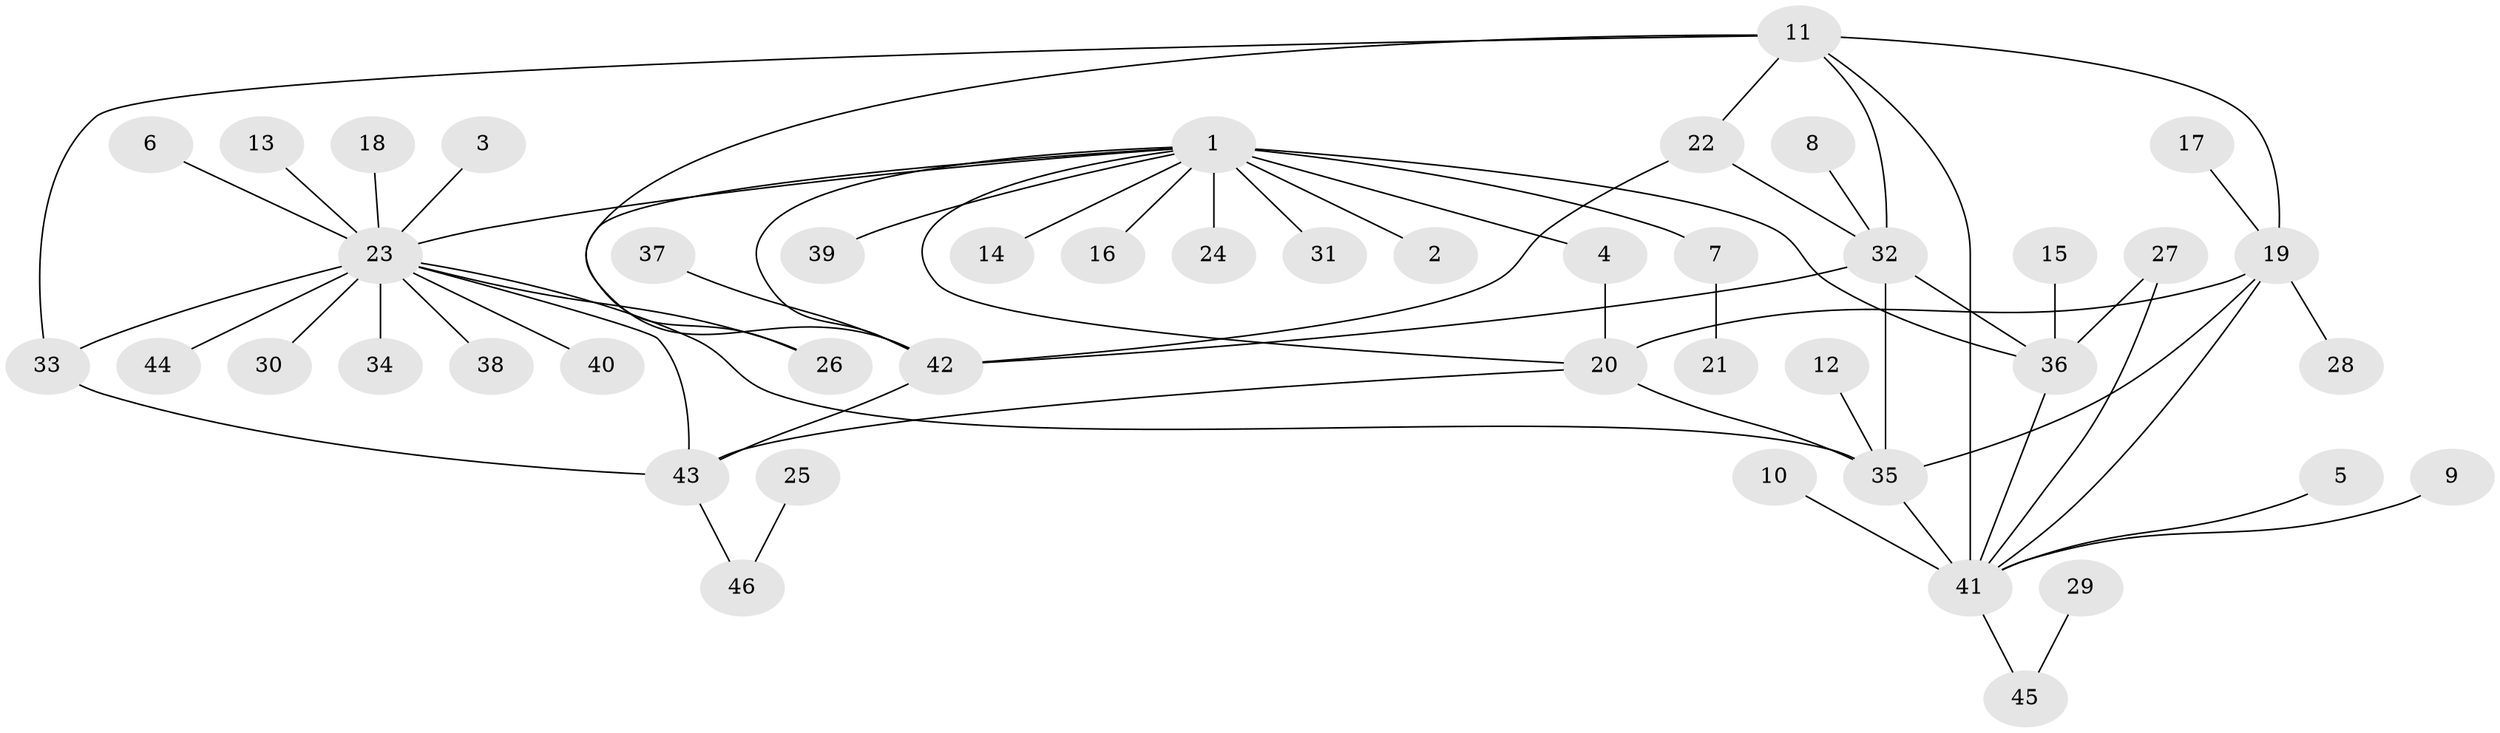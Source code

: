 // original degree distribution, {7: 0.043478260869565216, 4: 0.06521739130434782, 12: 0.010869565217391304, 5: 0.03260869565217391, 14: 0.010869565217391304, 8: 0.021739130434782608, 9: 0.021739130434782608, 6: 0.021739130434782608, 1: 0.4891304347826087, 2: 0.2391304347826087, 3: 0.043478260869565216}
// Generated by graph-tools (version 1.1) at 2025/50/03/09/25 03:50:41]
// undirected, 46 vertices, 63 edges
graph export_dot {
graph [start="1"]
  node [color=gray90,style=filled];
  1;
  2;
  3;
  4;
  5;
  6;
  7;
  8;
  9;
  10;
  11;
  12;
  13;
  14;
  15;
  16;
  17;
  18;
  19;
  20;
  21;
  22;
  23;
  24;
  25;
  26;
  27;
  28;
  29;
  30;
  31;
  32;
  33;
  34;
  35;
  36;
  37;
  38;
  39;
  40;
  41;
  42;
  43;
  44;
  45;
  46;
  1 -- 2 [weight=1.0];
  1 -- 4 [weight=1.0];
  1 -- 7 [weight=1.0];
  1 -- 14 [weight=1.0];
  1 -- 16 [weight=1.0];
  1 -- 20 [weight=1.0];
  1 -- 23 [weight=1.0];
  1 -- 24 [weight=1.0];
  1 -- 26 [weight=1.0];
  1 -- 31 [weight=1.0];
  1 -- 36 [weight=3.0];
  1 -- 39 [weight=1.0];
  1 -- 42 [weight=1.0];
  3 -- 23 [weight=1.0];
  4 -- 20 [weight=1.0];
  5 -- 41 [weight=1.0];
  6 -- 23 [weight=1.0];
  7 -- 21 [weight=1.0];
  8 -- 32 [weight=1.0];
  9 -- 41 [weight=1.0];
  10 -- 41 [weight=1.0];
  11 -- 19 [weight=1.0];
  11 -- 22 [weight=1.0];
  11 -- 32 [weight=1.0];
  11 -- 33 [weight=1.0];
  11 -- 41 [weight=1.0];
  11 -- 42 [weight=1.0];
  12 -- 35 [weight=1.0];
  13 -- 23 [weight=1.0];
  15 -- 36 [weight=1.0];
  17 -- 19 [weight=1.0];
  18 -- 23 [weight=1.0];
  19 -- 20 [weight=2.0];
  19 -- 28 [weight=1.0];
  19 -- 35 [weight=1.0];
  19 -- 41 [weight=1.0];
  20 -- 35 [weight=2.0];
  20 -- 43 [weight=1.0];
  22 -- 32 [weight=1.0];
  22 -- 42 [weight=1.0];
  23 -- 26 [weight=1.0];
  23 -- 30 [weight=1.0];
  23 -- 33 [weight=2.0];
  23 -- 34 [weight=1.0];
  23 -- 35 [weight=1.0];
  23 -- 38 [weight=1.0];
  23 -- 40 [weight=1.0];
  23 -- 43 [weight=1.0];
  23 -- 44 [weight=1.0];
  25 -- 46 [weight=1.0];
  27 -- 36 [weight=1.0];
  27 -- 41 [weight=1.0];
  29 -- 45 [weight=1.0];
  32 -- 35 [weight=1.0];
  32 -- 36 [weight=1.0];
  32 -- 42 [weight=1.0];
  33 -- 43 [weight=2.0];
  35 -- 41 [weight=4.0];
  36 -- 41 [weight=1.0];
  37 -- 42 [weight=1.0];
  41 -- 45 [weight=1.0];
  42 -- 43 [weight=1.0];
  43 -- 46 [weight=1.0];
}
